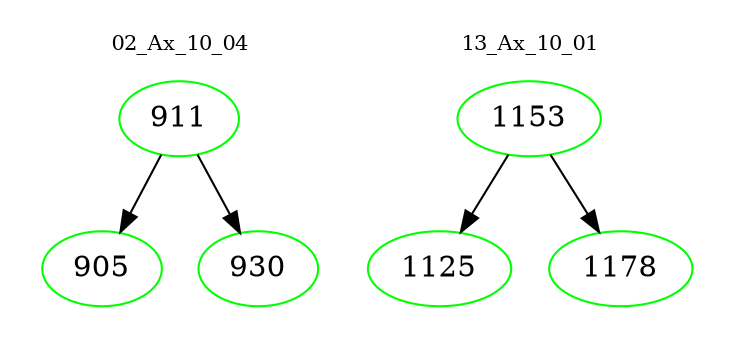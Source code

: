 digraph{
subgraph cluster_0 {
color = white
label = "02_Ax_10_04";
fontsize=10;
T0_911 [label="911", color="green"]
T0_911 -> T0_905 [color="black"]
T0_905 [label="905", color="green"]
T0_911 -> T0_930 [color="black"]
T0_930 [label="930", color="green"]
}
subgraph cluster_1 {
color = white
label = "13_Ax_10_01";
fontsize=10;
T1_1153 [label="1153", color="green"]
T1_1153 -> T1_1125 [color="black"]
T1_1125 [label="1125", color="green"]
T1_1153 -> T1_1178 [color="black"]
T1_1178 [label="1178", color="green"]
}
}
